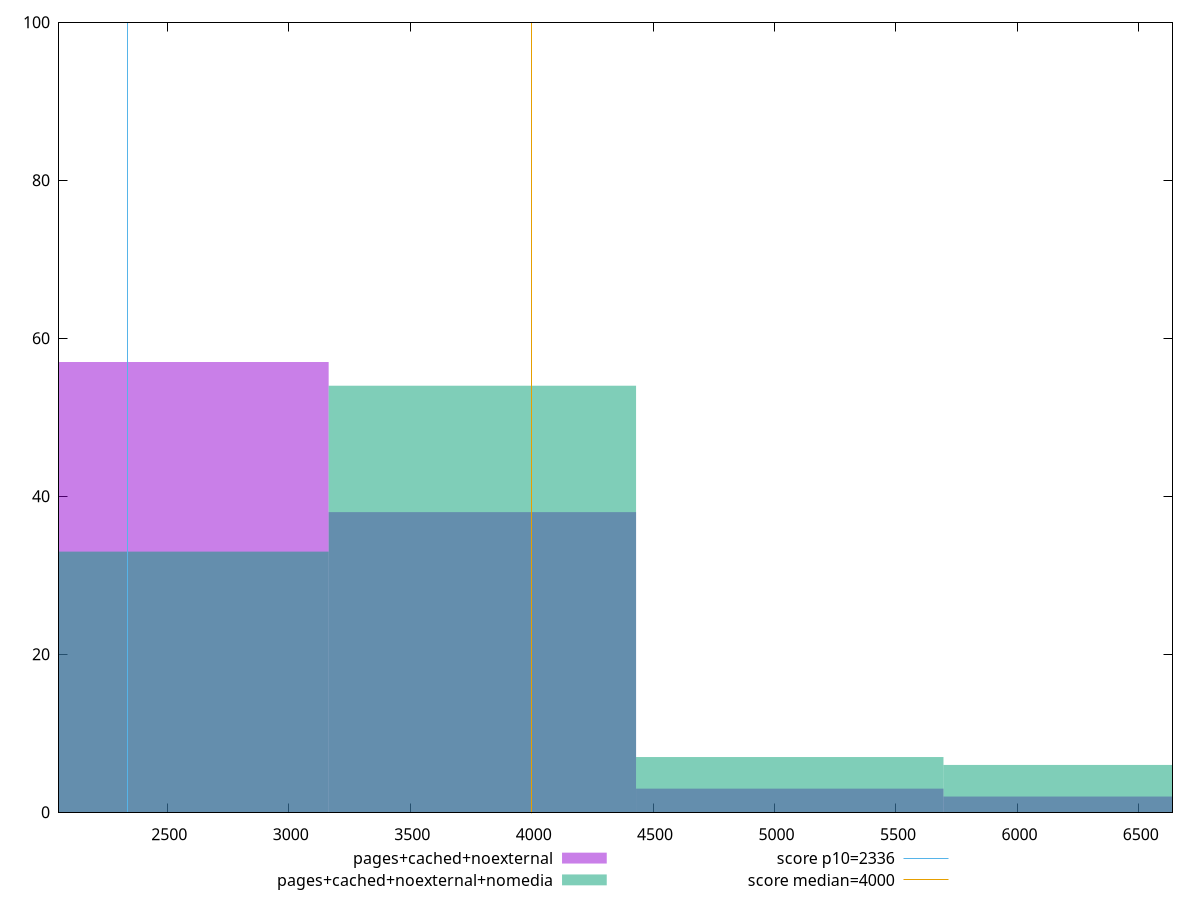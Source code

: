 reset

$pagesCachedNoexternal <<EOF
2531.391718137416 57
3797.0875772061236 38
5062.783436274832 3
6328.47929534354 2
EOF

$pagesCachedNoexternalNomedia <<EOF
3797.0875772061236 54
5062.783436274832 7
6328.47929534354 6
2531.391718137416 33
EOF

set key outside below
set boxwidth 1265.695859068708
set xrange [2053.962:6638.604000000001]
set yrange [0:100]
set trange [0:100]
set style fill transparent solid 0.5 noborder

set parametric
set terminal svg size 640, 500 enhanced background rgb 'white'
set output "reprap/first-contentful-paint/comparison/histogram/2_vs_3.svg"

plot $pagesCachedNoexternal title "pages+cached+noexternal" with boxes, \
     $pagesCachedNoexternalNomedia title "pages+cached+noexternal+nomedia" with boxes, \
     2336,t title "score p10=2336", \
     4000,t title "score median=4000"

reset

